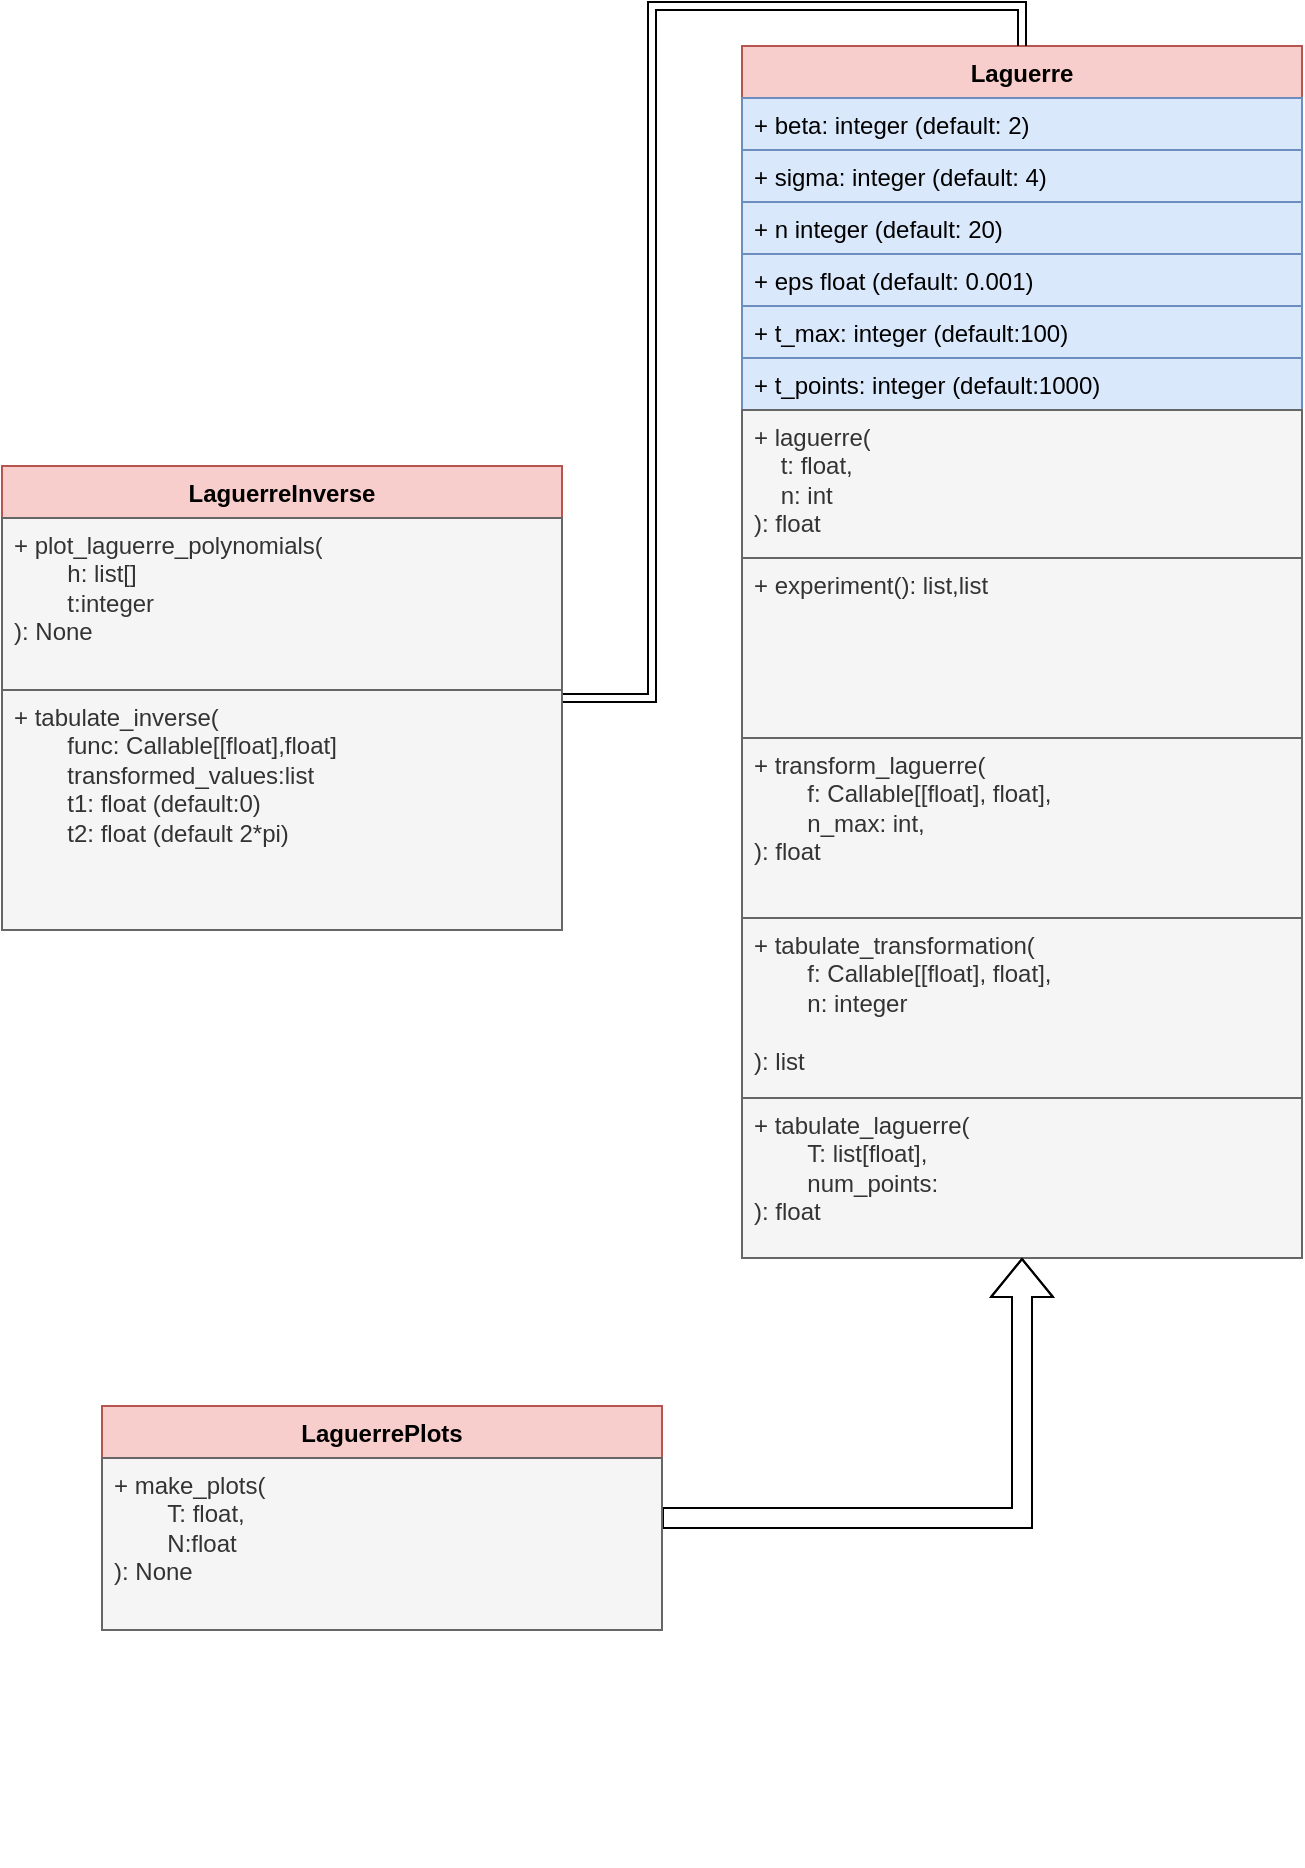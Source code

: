 <mxfile version="23.1.5" type="device">
  <diagram name="Page-1" id="7bJm9PbA3296GCr7oz1o">
    <mxGraphModel dx="1500" dy="746" grid="1" gridSize="10" guides="1" tooltips="1" connect="1" arrows="1" fold="1" page="1" pageScale="1" pageWidth="827" pageHeight="1169" math="0" shadow="0">
      <root>
        <mxCell id="0" />
        <mxCell id="1" parent="0" />
        <mxCell id="R8nmJTOZEXdh3QxXMuZv-23" value="" style="group" parent="1" vertex="1" connectable="0">
          <mxGeometry x="40" y="40" width="640" height="910" as="geometry" />
        </mxCell>
        <mxCell id="VoxxjFw8DajrUBkDCX4P-8" value="Laguerre" style="swimlane;fontStyle=1;align=center;verticalAlign=top;childLayout=stackLayout;horizontal=1;startSize=26;horizontalStack=0;resizeParent=1;resizeParentMax=0;resizeLast=0;collapsible=1;marginBottom=0;whiteSpace=wrap;html=1;fillColor=#f8cecc;strokeColor=#b85450;" parent="R8nmJTOZEXdh3QxXMuZv-23" vertex="1">
          <mxGeometry x="360" width="280" height="606" as="geometry">
            <mxRectangle x="360" width="130" height="30" as="alternateBounds" />
          </mxGeometry>
        </mxCell>
        <mxCell id="VoxxjFw8DajrUBkDCX4P-9" value="+ beta: integer (default: 2)" style="text;strokeColor=#6c8ebf;fillColor=#dae8fc;align=left;verticalAlign=top;spacingLeft=4;spacingRight=4;overflow=hidden;rotatable=0;points=[[0,0.5],[1,0.5]];portConstraint=eastwest;whiteSpace=wrap;html=1;" parent="VoxxjFw8DajrUBkDCX4P-8" vertex="1">
          <mxGeometry y="26" width="280" height="26" as="geometry" />
        </mxCell>
        <mxCell id="VoxxjFw8DajrUBkDCX4P-12" value="+ sigma: integer (default: 4)" style="text;strokeColor=#6c8ebf;fillColor=#dae8fc;align=left;verticalAlign=top;spacingLeft=4;spacingRight=4;overflow=hidden;rotatable=0;points=[[0,0.5],[1,0.5]];portConstraint=eastwest;whiteSpace=wrap;html=1;" parent="VoxxjFw8DajrUBkDCX4P-8" vertex="1">
          <mxGeometry y="52" width="280" height="26" as="geometry" />
        </mxCell>
        <mxCell id="EO1_nQ9zbHc07Ci4xZXT-10" value="+ n integer (default: 20)" style="text;strokeColor=#6c8ebf;fillColor=#dae8fc;align=left;verticalAlign=top;spacingLeft=4;spacingRight=4;overflow=hidden;rotatable=0;points=[[0,0.5],[1,0.5]];portConstraint=eastwest;whiteSpace=wrap;html=1;" parent="VoxxjFw8DajrUBkDCX4P-8" vertex="1">
          <mxGeometry y="78" width="280" height="26" as="geometry" />
        </mxCell>
        <mxCell id="EO1_nQ9zbHc07Ci4xZXT-11" value="+ eps float (default: 0.001)" style="text;strokeColor=#6c8ebf;fillColor=#dae8fc;align=left;verticalAlign=top;spacingLeft=4;spacingRight=4;overflow=hidden;rotatable=0;points=[[0,0.5],[1,0.5]];portConstraint=eastwest;whiteSpace=wrap;html=1;" parent="VoxxjFw8DajrUBkDCX4P-8" vertex="1">
          <mxGeometry y="104" width="280" height="26" as="geometry" />
        </mxCell>
        <mxCell id="EO1_nQ9zbHc07Ci4xZXT-12" value="+ t_max: integer (default:100)&amp;nbsp;" style="text;strokeColor=#6c8ebf;fillColor=#dae8fc;align=left;verticalAlign=top;spacingLeft=4;spacingRight=4;overflow=hidden;rotatable=0;points=[[0,0.5],[1,0.5]];portConstraint=eastwest;whiteSpace=wrap;html=1;" parent="VoxxjFw8DajrUBkDCX4P-8" vertex="1">
          <mxGeometry y="130" width="280" height="26" as="geometry" />
        </mxCell>
        <mxCell id="EO1_nQ9zbHc07Ci4xZXT-13" value="+ t_points: integer (default:1000)" style="text;strokeColor=#6c8ebf;fillColor=#dae8fc;align=left;verticalAlign=top;spacingLeft=4;spacingRight=4;overflow=hidden;rotatable=0;points=[[0,0.5],[1,0.5]];portConstraint=eastwest;whiteSpace=wrap;html=1;" parent="VoxxjFw8DajrUBkDCX4P-8" vertex="1">
          <mxGeometry y="156" width="280" height="26" as="geometry" />
        </mxCell>
        <mxCell id="VoxxjFw8DajrUBkDCX4P-11" value="+&amp;nbsp;laguerre&lt;span style=&quot;background-color: initial;&quot;&gt;(&lt;/span&gt;&lt;br&gt;&lt;span style=&quot;background-color: initial;&quot;&gt;&lt;span style=&quot;&quot;&gt;&lt;span style=&quot;white-space: pre;&quot;&gt;&amp;nbsp;&amp;nbsp;&amp;nbsp;&amp;nbsp;&lt;/span&gt;&lt;/span&gt;t: float,&lt;br&gt;&lt;span style=&quot;&quot;&gt;&lt;span style=&quot;white-space: pre;&quot;&gt;&amp;nbsp;&amp;nbsp;&amp;nbsp;&amp;nbsp;&lt;/span&gt;&lt;/span&gt;n: int&lt;br&gt;): float&lt;/span&gt;" style="text;strokeColor=#666666;fillColor=#f5f5f5;align=left;verticalAlign=top;spacingLeft=4;spacingRight=4;overflow=hidden;rotatable=0;points=[[0,0.5],[1,0.5]];portConstraint=eastwest;whiteSpace=wrap;html=1;fontColor=#333333;" parent="VoxxjFw8DajrUBkDCX4P-8" vertex="1">
          <mxGeometry y="182" width="280" height="74" as="geometry" />
        </mxCell>
        <mxCell id="VoxxjFw8DajrUBkDCX4P-13" value="+&amp;nbsp;experiment&lt;span style=&quot;background-color: initial;&quot;&gt;(&lt;/span&gt;&lt;span style=&quot;background-color: initial;&quot;&gt;): list,list&lt;/span&gt;" style="text;strokeColor=#666666;fillColor=#f5f5f5;align=left;verticalAlign=top;spacingLeft=4;spacingRight=4;overflow=hidden;rotatable=0;points=[[0,0.5],[1,0.5]];portConstraint=eastwest;whiteSpace=wrap;html=1;fontColor=#333333;" parent="VoxxjFw8DajrUBkDCX4P-8" vertex="1">
          <mxGeometry y="256" width="280" height="90" as="geometry" />
        </mxCell>
        <mxCell id="VoxxjFw8DajrUBkDCX4P-15" value="+ t&lt;span style=&quot;background-color: initial;&quot;&gt;ransform_laguerre(&lt;/span&gt;&lt;br&gt;&lt;span style=&quot;background-color: initial;&quot;&gt;&lt;/span&gt;&lt;span style=&quot;background-color: initial;&quot;&gt;&lt;span style=&quot;white-space: pre;&quot;&gt;&#x9;&lt;/span&gt;f: Callable[[float], float],&lt;/span&gt;&lt;span style=&quot;background-color: initial;&quot;&gt;&lt;div&gt;&amp;nbsp; &amp;nbsp; &amp;nbsp; &amp;nbsp; n_max: int,&lt;/div&gt;):&amp;nbsp;&lt;/span&gt;float" style="text;strokeColor=#666666;fillColor=#f5f5f5;align=left;verticalAlign=top;spacingLeft=4;spacingRight=4;overflow=hidden;rotatable=0;points=[[0,0.5],[1,0.5]];portConstraint=eastwest;whiteSpace=wrap;html=1;fontColor=#333333;" parent="VoxxjFw8DajrUBkDCX4P-8" vertex="1">
          <mxGeometry y="346" width="280" height="90" as="geometry" />
        </mxCell>
        <mxCell id="R8nmJTOZEXdh3QxXMuZv-1" value="+&amp;nbsp;&lt;span style=&quot;background-color: initial;&quot;&gt;tabulate_transformation(&lt;/span&gt;&lt;br&gt;&lt;div&gt;&lt;span style=&quot;white-space: pre;&quot;&gt;&#x9;&lt;/span&gt;f: Callable[[float], float],&lt;/div&gt;&lt;div&gt;&amp;nbsp; &amp;nbsp; &amp;nbsp; &amp;nbsp; n: integer&lt;/div&gt;&lt;div&gt;&amp;nbsp; &amp;nbsp; &amp;nbsp; &amp;nbsp;&amp;nbsp;&lt;/div&gt;): list" style="text;strokeColor=#666666;fillColor=#f5f5f5;align=left;verticalAlign=top;spacingLeft=4;spacingRight=4;overflow=hidden;rotatable=0;points=[[0,0.5],[1,0.5]];portConstraint=eastwest;whiteSpace=wrap;html=1;fontColor=#333333;" parent="VoxxjFw8DajrUBkDCX4P-8" vertex="1">
          <mxGeometry y="436" width="280" height="90" as="geometry" />
        </mxCell>
        <mxCell id="R8nmJTOZEXdh3QxXMuZv-2" value="+ tabulate_laguerre&lt;span style=&quot;background-color: initial;&quot;&gt;(&lt;/span&gt;&lt;br&gt;&lt;div&gt;&lt;span style=&quot;white-space: pre;&quot;&gt;&#x9;&lt;/span&gt;T:&amp;nbsp;list[float],&lt;/div&gt;&lt;div&gt;&lt;span style=&quot;white-space: pre;&quot;&gt;&#x9;&lt;/span&gt;num_points:&lt;br&gt;&lt;/div&gt;):&amp;nbsp;&lt;span style=&quot;background-color: initial;&quot;&gt;&lt;/span&gt;float" style="text;strokeColor=#666666;fillColor=#f5f5f5;align=left;verticalAlign=top;spacingLeft=4;spacingRight=4;overflow=hidden;rotatable=0;points=[[0,0.5],[1,0.5]];portConstraint=eastwest;whiteSpace=wrap;html=1;fontColor=#333333;" parent="VoxxjFw8DajrUBkDCX4P-8" vertex="1">
          <mxGeometry y="526" width="280" height="80" as="geometry" />
        </mxCell>
        <mxCell id="R8nmJTOZEXdh3QxXMuZv-22" style="edgeStyle=orthogonalEdgeStyle;rounded=0;orthogonalLoop=1;jettySize=auto;html=1;shape=flexArrow;shadow=0;width=10;" parent="R8nmJTOZEXdh3QxXMuZv-23" source="R8nmJTOZEXdh3QxXMuZv-3" target="VoxxjFw8DajrUBkDCX4P-8" edge="1">
          <mxGeometry relative="1" as="geometry" />
        </mxCell>
        <mxCell id="R8nmJTOZEXdh3QxXMuZv-3" value="LaguerrePlots" style="swimlane;fontStyle=1;align=center;verticalAlign=top;childLayout=stackLayout;horizontal=1;startSize=26;horizontalStack=0;resizeParent=1;resizeParentMax=0;resizeLast=0;collapsible=1;marginBottom=0;whiteSpace=wrap;html=1;fillColor=#f8cecc;strokeColor=#b85450;" parent="R8nmJTOZEXdh3QxXMuZv-23" vertex="1">
          <mxGeometry x="40" y="680" width="280" height="112" as="geometry" />
        </mxCell>
        <mxCell id="R8nmJTOZEXdh3QxXMuZv-7" value="+ make_plots&lt;span style=&quot;background-color: initial;&quot;&gt;(&lt;/span&gt;&lt;br&gt;&lt;span style=&quot;background-color: initial;&quot;&gt;&lt;/span&gt;&lt;span style=&quot;background-color: initial;&quot;&gt;&lt;span style=&quot;&quot;&gt;&lt;span style=&quot;white-space: pre;&quot;&gt;&amp;nbsp;&amp;nbsp;&amp;nbsp;&lt;span style=&quot;white-space: pre;&quot;&gt;&#x9;&lt;/span&gt;T&lt;/span&gt;&lt;/span&gt;: float,&lt;/span&gt;&lt;span style=&quot;background-color: initial;&quot;&gt;&lt;div&gt;&amp;nbsp; &amp;nbsp; &amp;nbsp; &amp;nbsp; N:float&lt;/div&gt;): None&lt;/span&gt;" style="text;strokeColor=#666666;fillColor=#f5f5f5;align=left;verticalAlign=top;spacingLeft=4;spacingRight=4;overflow=hidden;rotatable=0;points=[[0,0.5],[1,0.5]];portConstraint=eastwest;whiteSpace=wrap;html=1;fontColor=#333333;" parent="R8nmJTOZEXdh3QxXMuZv-3" vertex="1">
          <mxGeometry y="26" width="280" height="86" as="geometry" />
        </mxCell>
        <mxCell id="EO1_nQ9zbHc07Ci4xZXT-17" style="edgeStyle=orthogonalEdgeStyle;rounded=0;orthogonalLoop=1;jettySize=auto;html=1;exitX=1;exitY=0.5;exitDx=0;exitDy=0;entryX=0.5;entryY=0;entryDx=0;entryDy=0;shape=link;" parent="R8nmJTOZEXdh3QxXMuZv-23" source="EO1_nQ9zbHc07Ci4xZXT-14" target="VoxxjFw8DajrUBkDCX4P-8" edge="1">
          <mxGeometry relative="1" as="geometry" />
        </mxCell>
        <mxCell id="EO1_nQ9zbHc07Ci4xZXT-14" value="LaguerreInverse" style="swimlane;fontStyle=1;align=center;verticalAlign=top;childLayout=stackLayout;horizontal=1;startSize=26;horizontalStack=0;resizeParent=1;resizeParentMax=0;resizeLast=0;collapsible=1;marginBottom=0;whiteSpace=wrap;html=1;fillColor=#f8cecc;strokeColor=#b85450;" parent="R8nmJTOZEXdh3QxXMuZv-23" vertex="1">
          <mxGeometry x="-10" y="210" width="280" height="232" as="geometry" />
        </mxCell>
        <mxCell id="EO1_nQ9zbHc07Ci4xZXT-15" value="+&amp;nbsp;plot_laguerre_polynomials(&lt;br&gt;&lt;span style=&quot;background-color: initial;&quot;&gt;&lt;/span&gt;&lt;span style=&quot;background-color: initial;&quot;&gt;&lt;span style=&quot;white-space: pre;&quot;&gt;&#x9;&lt;/span&gt;h: list[]&lt;br&gt;&lt;/span&gt;&lt;span style=&quot;background-color: initial;&quot;&gt;&lt;span style=&quot;white-space: pre;&quot;&gt;&#x9;&lt;/span&gt;t:integer&lt;br&gt;&lt;/span&gt;&lt;span style=&quot;background-color: initial;&quot;&gt;): None&lt;/span&gt;" style="text;strokeColor=#666666;fillColor=#f5f5f5;align=left;verticalAlign=top;spacingLeft=4;spacingRight=4;overflow=hidden;rotatable=0;points=[[0,0.5],[1,0.5]];portConstraint=eastwest;whiteSpace=wrap;html=1;fontColor=#333333;" parent="EO1_nQ9zbHc07Ci4xZXT-14" vertex="1">
          <mxGeometry y="26" width="280" height="86" as="geometry" />
        </mxCell>
        <mxCell id="EO1_nQ9zbHc07Ci4xZXT-16" value="+ tabulate_inverse(&lt;br&gt;&lt;span style=&quot;white-space: pre;&quot;&gt;&#x9;&lt;/span&gt;func: Callable[[float],float]&lt;br&gt;&lt;span style=&quot;white-space: pre;&quot;&gt;&#x9;&lt;/span&gt;transformed_values:list&lt;br&gt;&lt;span style=&quot;white-space: pre;&quot;&gt;&#x9;&lt;/span&gt;t1: float (default:0)&lt;br&gt;&lt;span style=&quot;white-space: pre;&quot;&gt;&#x9;&lt;/span&gt;t2: float (default 2*pi)&amp;nbsp;" style="text;strokeColor=#666666;fillColor=#f5f5f5;align=left;verticalAlign=top;spacingLeft=4;spacingRight=4;overflow=hidden;rotatable=0;points=[[0,0.5],[1,0.5]];portConstraint=eastwest;whiteSpace=wrap;html=1;fontColor=#333333;" parent="EO1_nQ9zbHc07Ci4xZXT-14" vertex="1">
          <mxGeometry y="112" width="280" height="120" as="geometry" />
        </mxCell>
      </root>
    </mxGraphModel>
  </diagram>
</mxfile>
